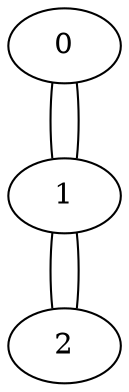 graph G {
  1 [ label="0" ];
  2 [ label="1" ];
  3 [ label="2" ];
  2 -- 1;
  1 -- 2;
  3 -- 2;
  2 -- 3;
}
